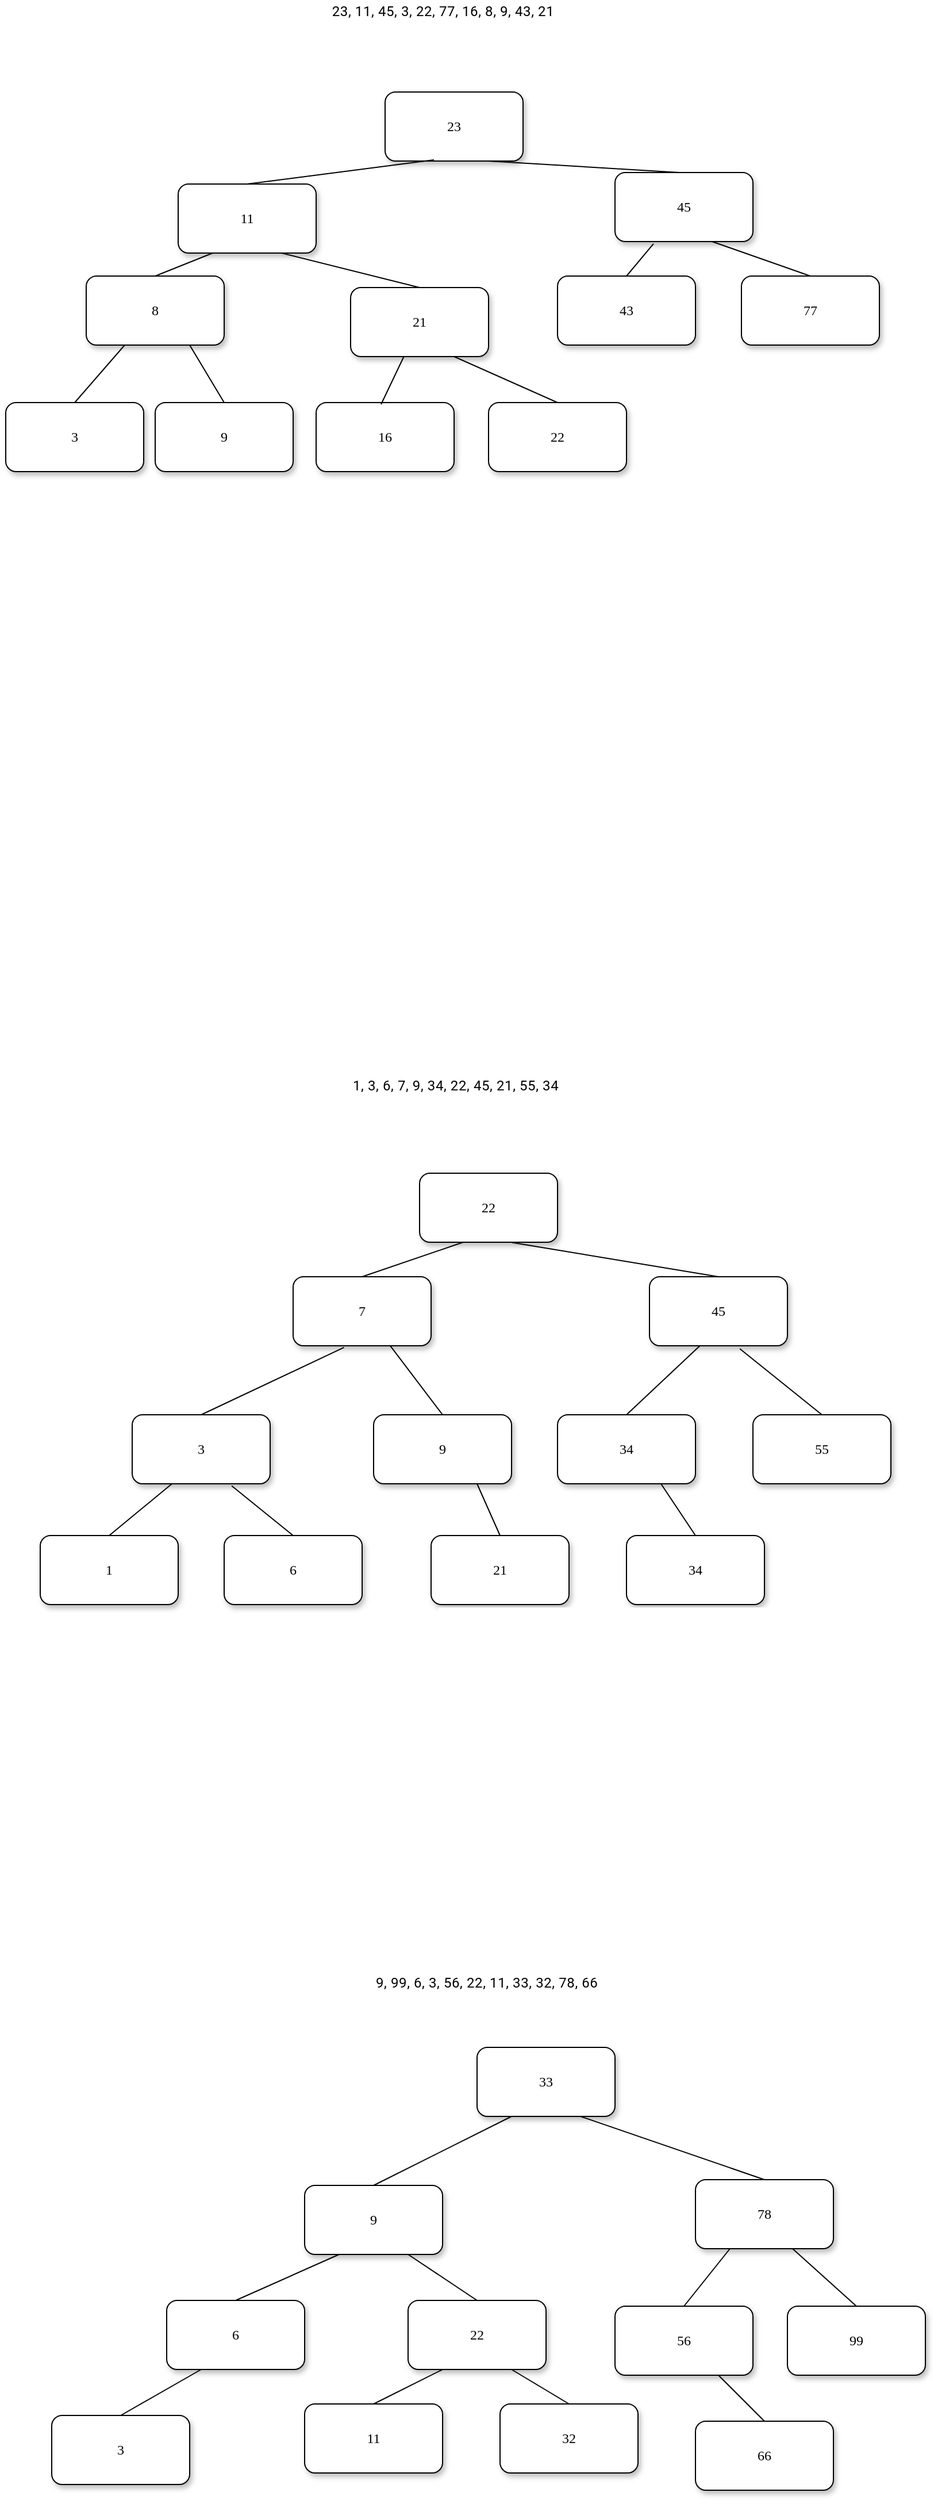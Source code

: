<mxfile version="13.0.3" type="device"><diagram name="Page-1" id="10a91c8b-09ff-31b1-d368-03940ed4cc9e"><mxGraphModel dx="832" dy="1117" grid="1" gridSize="10" guides="1" tooltips="1" connect="1" arrows="1" fold="1" page="1" pageScale="1" pageWidth="1100" pageHeight="850" background="#ffffff" math="0" shadow="0"><root><mxCell id="0"/><mxCell id="1" parent="0"/><mxCell id="2RJZ3jcfPyK_gNpodvBl-1" value="&lt;span style=&quot;font-family: &amp;#34;roboto&amp;#34; , &amp;#34;arial&amp;#34; , sans-serif ; letter-spacing: 0.3px&quot;&gt;23, 11, 45, 3, 22, 77, 16, 8, 9, 43, 21&lt;/span&gt;" style="text;html=1;align=center;verticalAlign=middle;resizable=0;points=[];autosize=1;" vertex="1" parent="1"><mxGeometry x="440" y="50" width="220" height="20" as="geometry"/></mxCell><mxCell id="2RJZ3jcfPyK_gNpodvBl-4" value="&lt;meta charset=&quot;utf-8&quot; style=&quot;&quot;&gt;&lt;span style=&quot;font-family: Roboto, Arial, sans-serif; font-size: 12px; font-style: normal; font-variant-ligatures: normal; font-variant-caps: normal; font-weight: 400; letter-spacing: 0.3px; orphans: 2; text-align: start; text-indent: 0px; text-transform: none; widows: 2; word-spacing: 0px; -webkit-text-stroke-width: 0px; text-decoration-style: initial; text-decoration-color: initial; float: none; display: inline !important;&quot;&gt;1, 3, 6, 7, 9, 34, 22, 45, 21, 55, 34&lt;/span&gt;" style="text;whiteSpace=wrap;html=1;" vertex="1" parent="1"><mxGeometry x="470" y="980" width="220" height="30" as="geometry"/></mxCell><mxCell id="2RJZ3jcfPyK_gNpodvBl-5" value="23" style="whiteSpace=wrap;html=1;rounded=1;shadow=1;labelBackgroundColor=none;strokeWidth=1;fontFamily=Verdana;fontSize=12;align=center;" vertex="1" parent="1"><mxGeometry x="500" y="130" width="120" height="60" as="geometry"/></mxCell><mxCell id="2RJZ3jcfPyK_gNpodvBl-6" value="&lt;meta charset=&quot;utf-8&quot; style=&quot;&quot;&gt;&lt;span style=&quot;font-family: Roboto, Arial, sans-serif; font-size: 12px; font-style: normal; font-variant-ligatures: normal; font-variant-caps: normal; font-weight: 400; letter-spacing: 0.3px; orphans: 2; text-align: start; text-indent: 0px; text-transform: none; widows: 2; word-spacing: 0px; -webkit-text-stroke-width: 0px; text-decoration-style: initial; text-decoration-color: initial; float: none; display: inline !important;&quot;&gt;9, 99, 6, 3, 56, 22, 11, 33, 32, 78, 66&lt;/span&gt;" style="text;whiteSpace=wrap;html=1;" vertex="1" parent="1"><mxGeometry x="490" y="1760" width="230" height="30" as="geometry"/></mxCell><mxCell id="2RJZ3jcfPyK_gNpodvBl-7" value="11" style="whiteSpace=wrap;html=1;rounded=1;shadow=1;labelBackgroundColor=none;strokeWidth=1;fontFamily=Verdana;fontSize=12;align=center;" vertex="1" parent="1"><mxGeometry x="320" y="210" width="120" height="60" as="geometry"/></mxCell><mxCell id="2RJZ3jcfPyK_gNpodvBl-8" value="45" style="whiteSpace=wrap;html=1;rounded=1;shadow=1;labelBackgroundColor=none;strokeWidth=1;fontFamily=Verdana;fontSize=12;align=center;" vertex="1" parent="1"><mxGeometry x="700" y="200" width="120" height="60" as="geometry"/></mxCell><mxCell id="2RJZ3jcfPyK_gNpodvBl-9" value="3" style="whiteSpace=wrap;html=1;rounded=1;shadow=1;labelBackgroundColor=none;strokeWidth=1;fontFamily=Verdana;fontSize=12;align=center;" vertex="1" parent="1"><mxGeometry x="170" y="400" width="120" height="60" as="geometry"/></mxCell><mxCell id="2RJZ3jcfPyK_gNpodvBl-10" value="22" style="whiteSpace=wrap;html=1;rounded=1;shadow=1;labelBackgroundColor=none;strokeWidth=1;fontFamily=Verdana;fontSize=12;align=center;" vertex="1" parent="1"><mxGeometry x="590" y="400" width="120" height="60" as="geometry"/></mxCell><mxCell id="2RJZ3jcfPyK_gNpodvBl-11" value="77" style="whiteSpace=wrap;html=1;rounded=1;shadow=1;labelBackgroundColor=none;strokeWidth=1;fontFamily=Verdana;fontSize=12;align=center;" vertex="1" parent="1"><mxGeometry x="810" y="290" width="120" height="60" as="geometry"/></mxCell><mxCell id="2RJZ3jcfPyK_gNpodvBl-12" value="16" style="whiteSpace=wrap;html=1;rounded=1;shadow=1;labelBackgroundColor=none;strokeWidth=1;fontFamily=Verdana;fontSize=12;align=center;" vertex="1" parent="1"><mxGeometry x="440" y="400" width="120" height="60" as="geometry"/></mxCell><mxCell id="2RJZ3jcfPyK_gNpodvBl-13" value="" style="endArrow=none;html=1;entryX=0.354;entryY=0.983;entryDx=0;entryDy=0;entryPerimeter=0;exitX=0.5;exitY=0;exitDx=0;exitDy=0;" edge="1" parent="1" source="2RJZ3jcfPyK_gNpodvBl-7" target="2RJZ3jcfPyK_gNpodvBl-5"><mxGeometry width="50" height="50" relative="1" as="geometry"><mxPoint x="500" y="350" as="sourcePoint"/><mxPoint x="550" y="300" as="targetPoint"/></mxGeometry></mxCell><mxCell id="2RJZ3jcfPyK_gNpodvBl-14" value="" style="endArrow=none;html=1;entryX=0.5;entryY=0;entryDx=0;entryDy=0;exitX=0.279;exitY=1;exitDx=0;exitDy=0;exitPerimeter=0;" edge="1" parent="1" source="2RJZ3jcfPyK_gNpodvBl-20" target="2RJZ3jcfPyK_gNpodvBl-9"><mxGeometry width="50" height="50" relative="1" as="geometry"><mxPoint x="460" y="220" as="sourcePoint"/><mxPoint x="522.48" y="198.98" as="targetPoint"/></mxGeometry></mxCell><mxCell id="2RJZ3jcfPyK_gNpodvBl-16" value="" style="endArrow=none;html=1;entryX=0.5;entryY=0;entryDx=0;entryDy=0;exitX=0.75;exitY=1;exitDx=0;exitDy=0;" edge="1" parent="1" source="2RJZ3jcfPyK_gNpodvBl-26" target="2RJZ3jcfPyK_gNpodvBl-10"><mxGeometry width="50" height="50" relative="1" as="geometry"><mxPoint x="430" y="280" as="sourcePoint"/><mxPoint x="380" y="310" as="targetPoint"/></mxGeometry></mxCell><mxCell id="2RJZ3jcfPyK_gNpodvBl-17" value="" style="endArrow=none;html=1;entryX=0.388;entryY=0.992;entryDx=0;entryDy=0;exitX=0.471;exitY=0.025;exitDx=0;exitDy=0;exitPerimeter=0;entryPerimeter=0;" edge="1" parent="1" source="2RJZ3jcfPyK_gNpodvBl-12" target="2RJZ3jcfPyK_gNpodvBl-26"><mxGeometry width="50" height="50" relative="1" as="geometry"><mxPoint x="490" y="280" as="sourcePoint"/><mxPoint x="530" y="310" as="targetPoint"/></mxGeometry></mxCell><mxCell id="2RJZ3jcfPyK_gNpodvBl-18" value="" style="endArrow=none;html=1;entryX=0.5;entryY=0;entryDx=0;entryDy=0;exitX=0.704;exitY=1;exitDx=0;exitDy=0;exitPerimeter=0;" edge="1" parent="1" source="2RJZ3jcfPyK_gNpodvBl-8" target="2RJZ3jcfPyK_gNpodvBl-11"><mxGeometry width="50" height="50" relative="1" as="geometry"><mxPoint x="486.52" y="411.5" as="sourcePoint"/><mxPoint x="530" y="370" as="targetPoint"/></mxGeometry></mxCell><mxCell id="2RJZ3jcfPyK_gNpodvBl-19" value="" style="endArrow=none;html=1;entryX=0.467;entryY=0;entryDx=0;entryDy=0;exitX=0.75;exitY=1;exitDx=0;exitDy=0;entryPerimeter=0;" edge="1" parent="1" source="2RJZ3jcfPyK_gNpodvBl-5" target="2RJZ3jcfPyK_gNpodvBl-8"><mxGeometry width="50" height="50" relative="1" as="geometry"><mxPoint x="630" y="280" as="sourcePoint"/><mxPoint x="710" y="310" as="targetPoint"/></mxGeometry></mxCell><mxCell id="2RJZ3jcfPyK_gNpodvBl-20" value="8" style="whiteSpace=wrap;html=1;rounded=1;shadow=1;labelBackgroundColor=none;strokeWidth=1;fontFamily=Verdana;fontSize=12;align=center;" vertex="1" parent="1"><mxGeometry x="240" y="290" width="120" height="60" as="geometry"/></mxCell><mxCell id="2RJZ3jcfPyK_gNpodvBl-21" value="" style="endArrow=none;html=1;entryX=0.25;entryY=1;entryDx=0;entryDy=0;exitX=0.5;exitY=0;exitDx=0;exitDy=0;" edge="1" parent="1" source="2RJZ3jcfPyK_gNpodvBl-20" target="2RJZ3jcfPyK_gNpodvBl-7"><mxGeometry width="50" height="50" relative="1" as="geometry"><mxPoint x="486.52" y="411.5" as="sourcePoint"/><mxPoint x="510" y="370" as="targetPoint"/></mxGeometry></mxCell><mxCell id="2RJZ3jcfPyK_gNpodvBl-22" value="9" style="whiteSpace=wrap;html=1;rounded=1;shadow=1;labelBackgroundColor=none;strokeWidth=1;fontFamily=Verdana;fontSize=12;align=center;" vertex="1" parent="1"><mxGeometry x="300" y="400" width="120" height="60" as="geometry"/></mxCell><mxCell id="2RJZ3jcfPyK_gNpodvBl-23" value="" style="endArrow=none;html=1;entryX=0.5;entryY=0;entryDx=0;entryDy=0;exitX=0.75;exitY=1;exitDx=0;exitDy=0;" edge="1" parent="1" source="2RJZ3jcfPyK_gNpodvBl-20" target="2RJZ3jcfPyK_gNpodvBl-22"><mxGeometry width="50" height="50" relative="1" as="geometry"><mxPoint x="350" y="410" as="sourcePoint"/><mxPoint x="340" y="370" as="targetPoint"/></mxGeometry></mxCell><mxCell id="2RJZ3jcfPyK_gNpodvBl-24" value="43" style="whiteSpace=wrap;html=1;rounded=1;shadow=1;labelBackgroundColor=none;strokeWidth=1;fontFamily=Verdana;fontSize=12;align=center;" vertex="1" parent="1"><mxGeometry x="650" y="290" width="120" height="60" as="geometry"/></mxCell><mxCell id="2RJZ3jcfPyK_gNpodvBl-25" value="" style="endArrow=none;html=1;entryX=0.5;entryY=0;entryDx=0;entryDy=0;exitX=0.279;exitY=1.033;exitDx=0;exitDy=0;exitPerimeter=0;" edge="1" parent="1" source="2RJZ3jcfPyK_gNpodvBl-8" target="2RJZ3jcfPyK_gNpodvBl-24"><mxGeometry width="50" height="50" relative="1" as="geometry"><mxPoint x="804.48" y="270" as="sourcePoint"/><mxPoint x="880" y="300" as="targetPoint"/></mxGeometry></mxCell><mxCell id="2RJZ3jcfPyK_gNpodvBl-26" value="21" style="whiteSpace=wrap;html=1;rounded=1;shadow=1;labelBackgroundColor=none;strokeWidth=1;fontFamily=Verdana;fontSize=12;align=center;" vertex="1" parent="1"><mxGeometry x="470" y="300" width="120" height="60" as="geometry"/></mxCell><mxCell id="2RJZ3jcfPyK_gNpodvBl-27" value="" style="endArrow=none;html=1;entryX=0.5;entryY=0;entryDx=0;entryDy=0;exitX=0.75;exitY=1;exitDx=0;exitDy=0;" edge="1" parent="1" source="2RJZ3jcfPyK_gNpodvBl-7" target="2RJZ3jcfPyK_gNpodvBl-26"><mxGeometry width="50" height="50" relative="1" as="geometry"><mxPoint x="506.52" y="411.5" as="sourcePoint"/><mxPoint x="560" y="370" as="targetPoint"/></mxGeometry></mxCell><mxCell id="2RJZ3jcfPyK_gNpodvBl-28" value="1" style="whiteSpace=wrap;html=1;rounded=1;shadow=1;labelBackgroundColor=none;strokeWidth=1;fontFamily=Verdana;fontSize=12;align=center;" vertex="1" parent="1"><mxGeometry x="200" y="1385" width="120" height="60" as="geometry"/></mxCell><mxCell id="2RJZ3jcfPyK_gNpodvBl-29" value="3" style="whiteSpace=wrap;html=1;rounded=1;shadow=1;labelBackgroundColor=none;strokeWidth=1;fontFamily=Verdana;fontSize=12;align=center;" vertex="1" parent="1"><mxGeometry x="280" y="1280" width="120" height="60" as="geometry"/></mxCell><mxCell id="2RJZ3jcfPyK_gNpodvBl-30" value="6" style="whiteSpace=wrap;html=1;rounded=1;shadow=1;labelBackgroundColor=none;strokeWidth=1;fontFamily=Verdana;fontSize=12;align=center;" vertex="1" parent="1"><mxGeometry x="360" y="1385" width="120" height="60" as="geometry"/></mxCell><mxCell id="2RJZ3jcfPyK_gNpodvBl-32" value="9" style="whiteSpace=wrap;html=1;rounded=1;shadow=1;labelBackgroundColor=none;strokeWidth=1;fontFamily=Verdana;fontSize=12;align=center;" vertex="1" parent="1"><mxGeometry x="490" y="1280" width="120" height="60" as="geometry"/></mxCell><mxCell id="2RJZ3jcfPyK_gNpodvBl-35" value="" style="endArrow=none;html=1;entryX=0.288;entryY=1;entryDx=0;entryDy=0;entryPerimeter=0;exitX=0.5;exitY=0;exitDx=0;exitDy=0;" edge="1" parent="1" source="2RJZ3jcfPyK_gNpodvBl-28" target="2RJZ3jcfPyK_gNpodvBl-29"><mxGeometry width="50" height="50" relative="1" as="geometry"><mxPoint x="570" y="1140" as="sourcePoint"/><mxPoint x="620" y="1090" as="targetPoint"/></mxGeometry></mxCell><mxCell id="2RJZ3jcfPyK_gNpodvBl-37" value="7" style="whiteSpace=wrap;html=1;rounded=1;shadow=1;labelBackgroundColor=none;strokeWidth=1;fontFamily=Verdana;fontSize=12;align=center;" vertex="1" parent="1"><mxGeometry x="420" y="1160" width="120" height="60" as="geometry"/></mxCell><mxCell id="2RJZ3jcfPyK_gNpodvBl-38" value="" style="endArrow=none;html=1;entryX=0.721;entryY=1.029;entryDx=0;entryDy=0;entryPerimeter=0;exitX=0.5;exitY=0;exitDx=0;exitDy=0;" edge="1" parent="1" source="2RJZ3jcfPyK_gNpodvBl-30" target="2RJZ3jcfPyK_gNpodvBl-29"><mxGeometry width="50" height="50" relative="1" as="geometry"><mxPoint x="450" y="1150" as="sourcePoint"/><mxPoint x="544.56" y="1100" as="targetPoint"/></mxGeometry></mxCell><mxCell id="2RJZ3jcfPyK_gNpodvBl-39" value="" style="endArrow=none;html=1;entryX=0.5;entryY=0;entryDx=0;entryDy=0;exitX=0.369;exitY=1.024;exitDx=0;exitDy=0;exitPerimeter=0;" edge="1" parent="1" source="2RJZ3jcfPyK_gNpodvBl-37" target="2RJZ3jcfPyK_gNpodvBl-29"><mxGeometry width="50" height="50" relative="1" as="geometry"><mxPoint x="690" y="1150" as="sourcePoint"/><mxPoint x="596.52" y="1101.74" as="targetPoint"/></mxGeometry></mxCell><mxCell id="2RJZ3jcfPyK_gNpodvBl-40" value="" style="endArrow=none;html=1;entryX=0.331;entryY=0.99;entryDx=0;entryDy=0;exitX=0.5;exitY=0;exitDx=0;exitDy=0;entryPerimeter=0;" edge="1" parent="1" source="2RJZ3jcfPyK_gNpodvBl-37" target="2RJZ3jcfPyK_gNpodvBl-43"><mxGeometry width="50" height="50" relative="1" as="geometry"><mxPoint x="674.28" y="1211.44" as="sourcePoint"/><mxPoint x="610" y="1255" as="targetPoint"/></mxGeometry></mxCell><mxCell id="2RJZ3jcfPyK_gNpodvBl-41" value="34" style="whiteSpace=wrap;html=1;rounded=1;shadow=1;labelBackgroundColor=none;strokeWidth=1;fontFamily=Verdana;fontSize=12;align=center;" vertex="1" parent="1"><mxGeometry x="650" y="1280" width="120" height="60" as="geometry"/></mxCell><mxCell id="2RJZ3jcfPyK_gNpodvBl-42" value="" style="endArrow=none;html=1;entryX=0.5;entryY=0;entryDx=0;entryDy=0;exitX=0.702;exitY=0.995;exitDx=0;exitDy=0;exitPerimeter=0;" edge="1" parent="1" source="2RJZ3jcfPyK_gNpodvBl-37" target="2RJZ3jcfPyK_gNpodvBl-32"><mxGeometry width="50" height="50" relative="1" as="geometry"><mxPoint x="712.56" y="1211.98" as="sourcePoint"/><mxPoint x="780" y="1250" as="targetPoint"/></mxGeometry></mxCell><mxCell id="2RJZ3jcfPyK_gNpodvBl-43" value="22" style="whiteSpace=wrap;html=1;rounded=1;shadow=1;labelBackgroundColor=none;strokeWidth=1;fontFamily=Verdana;fontSize=12;align=center;" vertex="1" parent="1"><mxGeometry x="530" y="1070" width="120" height="60" as="geometry"/></mxCell><mxCell id="2RJZ3jcfPyK_gNpodvBl-44" value="" style="endArrow=none;html=1;entryX=0.371;entryY=0.99;entryDx=0;entryDy=0;exitX=0.5;exitY=0;exitDx=0;exitDy=0;entryPerimeter=0;" edge="1" parent="1" source="2RJZ3jcfPyK_gNpodvBl-41" target="2RJZ3jcfPyK_gNpodvBl-45"><mxGeometry width="50" height="50" relative="1" as="geometry"><mxPoint x="860" y="1270" as="sourcePoint"/><mxPoint x="800" y="1190" as="targetPoint"/></mxGeometry></mxCell><mxCell id="2RJZ3jcfPyK_gNpodvBl-45" value="45" style="whiteSpace=wrap;html=1;rounded=1;shadow=1;labelBackgroundColor=none;strokeWidth=1;fontFamily=Verdana;fontSize=12;align=center;" vertex="1" parent="1"><mxGeometry x="730" y="1160" width="120" height="60" as="geometry"/></mxCell><mxCell id="2RJZ3jcfPyK_gNpodvBl-46" value="21" style="whiteSpace=wrap;html=1;rounded=1;shadow=1;labelBackgroundColor=none;strokeWidth=1;fontFamily=Verdana;fontSize=12;align=center;" vertex="1" parent="1"><mxGeometry x="540" y="1385" width="120" height="60" as="geometry"/></mxCell><mxCell id="2RJZ3jcfPyK_gNpodvBl-47" value="" style="endArrow=none;html=1;entryX=0.75;entryY=1;entryDx=0;entryDy=0;exitX=0.5;exitY=0;exitDx=0;exitDy=0;" edge="1" parent="1" source="2RJZ3jcfPyK_gNpodvBl-46" target="2RJZ3jcfPyK_gNpodvBl-32"><mxGeometry width="50" height="50" relative="1" as="geometry"><mxPoint x="800" y="1190" as="sourcePoint"/><mxPoint x="750" y="1270" as="targetPoint"/></mxGeometry></mxCell><mxCell id="2RJZ3jcfPyK_gNpodvBl-48" value="" style="endArrow=none;html=1;entryX=0.5;entryY=0;entryDx=0;entryDy=0;exitX=0.671;exitY=1.005;exitDx=0;exitDy=0;exitPerimeter=0;" edge="1" parent="1" source="2RJZ3jcfPyK_gNpodvBl-43" target="2RJZ3jcfPyK_gNpodvBl-45"><mxGeometry width="50" height="50" relative="1" as="geometry"><mxPoint x="800" y="1370" as="sourcePoint"/><mxPoint x="780" y="1330" as="targetPoint"/></mxGeometry></mxCell><mxCell id="2RJZ3jcfPyK_gNpodvBl-49" value="55" style="whiteSpace=wrap;html=1;rounded=1;shadow=1;labelBackgroundColor=none;strokeWidth=1;fontFamily=Verdana;fontSize=12;align=center;" vertex="1" parent="1"><mxGeometry x="820" y="1280" width="120" height="60" as="geometry"/></mxCell><mxCell id="2RJZ3jcfPyK_gNpodvBl-50" value="" style="endArrow=none;html=1;entryX=0.655;entryY=1.043;entryDx=0;entryDy=0;exitX=0.5;exitY=0;exitDx=0;exitDy=0;entryPerimeter=0;" edge="1" parent="1" source="2RJZ3jcfPyK_gNpodvBl-49" target="2RJZ3jcfPyK_gNpodvBl-45"><mxGeometry width="50" height="50" relative="1" as="geometry"><mxPoint x="950" y="1330" as="sourcePoint"/><mxPoint x="990" y="1370" as="targetPoint"/></mxGeometry></mxCell><mxCell id="2RJZ3jcfPyK_gNpodvBl-51" value="34" style="whiteSpace=wrap;html=1;rounded=1;shadow=1;labelBackgroundColor=none;strokeWidth=1;fontFamily=Verdana;fontSize=12;align=center;" vertex="1" parent="1"><mxGeometry x="710" y="1385" width="120" height="60" as="geometry"/></mxCell><mxCell id="2RJZ3jcfPyK_gNpodvBl-52" value="" style="endArrow=none;html=1;entryX=0.5;entryY=0;entryDx=0;entryDy=0;exitX=0.75;exitY=1;exitDx=0;exitDy=0;" edge="1" parent="1" source="2RJZ3jcfPyK_gNpodvBl-41" target="2RJZ3jcfPyK_gNpodvBl-51"><mxGeometry width="50" height="50" relative="1" as="geometry"><mxPoint x="890" y="1320" as="sourcePoint"/><mxPoint x="904.52" y="1279.4" as="targetPoint"/></mxGeometry></mxCell><mxCell id="2RJZ3jcfPyK_gNpodvBl-54" value="9" style="whiteSpace=wrap;html=1;rounded=1;shadow=1;labelBackgroundColor=none;strokeWidth=1;fontFamily=Verdana;fontSize=12;align=center;" vertex="1" parent="1"><mxGeometry x="430" y="1950" width="120" height="60" as="geometry"/></mxCell><mxCell id="2RJZ3jcfPyK_gNpodvBl-55" value="99" style="whiteSpace=wrap;html=1;rounded=1;shadow=1;labelBackgroundColor=none;strokeWidth=1;fontFamily=Verdana;fontSize=12;align=center;" vertex="1" parent="1"><mxGeometry x="850" y="2055" width="120" height="60" as="geometry"/></mxCell><mxCell id="2RJZ3jcfPyK_gNpodvBl-56" value="6" style="whiteSpace=wrap;html=1;rounded=1;shadow=1;labelBackgroundColor=none;strokeWidth=1;fontFamily=Verdana;fontSize=12;align=center;" vertex="1" parent="1"><mxGeometry x="310" y="2050" width="120" height="60" as="geometry"/></mxCell><mxCell id="2RJZ3jcfPyK_gNpodvBl-57" value="3" style="whiteSpace=wrap;html=1;rounded=1;shadow=1;labelBackgroundColor=none;strokeWidth=1;fontFamily=Verdana;fontSize=12;align=center;" vertex="1" parent="1"><mxGeometry x="210" y="2150" width="120" height="60" as="geometry"/></mxCell><mxCell id="2RJZ3jcfPyK_gNpodvBl-58" value="56" style="whiteSpace=wrap;html=1;rounded=1;shadow=1;labelBackgroundColor=none;strokeWidth=1;fontFamily=Verdana;fontSize=12;align=center;" vertex="1" parent="1"><mxGeometry x="700" y="2055" width="120" height="60" as="geometry"/></mxCell><mxCell id="2RJZ3jcfPyK_gNpodvBl-59" value="22" style="whiteSpace=wrap;html=1;rounded=1;shadow=1;labelBackgroundColor=none;strokeWidth=1;fontFamily=Verdana;fontSize=12;align=center;" vertex="1" parent="1"><mxGeometry x="520" y="2050" width="120" height="60" as="geometry"/></mxCell><mxCell id="2RJZ3jcfPyK_gNpodvBl-60" value="11" style="whiteSpace=wrap;html=1;rounded=1;shadow=1;labelBackgroundColor=none;strokeWidth=1;fontFamily=Verdana;fontSize=12;align=center;" vertex="1" parent="1"><mxGeometry x="430" y="2140" width="120" height="60" as="geometry"/></mxCell><mxCell id="2RJZ3jcfPyK_gNpodvBl-61" value="33" style="whiteSpace=wrap;html=1;rounded=1;shadow=1;labelBackgroundColor=none;strokeWidth=1;fontFamily=Verdana;fontSize=12;align=center;" vertex="1" parent="1"><mxGeometry x="580" y="1830" width="120" height="60" as="geometry"/></mxCell><mxCell id="2RJZ3jcfPyK_gNpodvBl-65" value="" style="endArrow=none;html=1;entryX=0.25;entryY=1;entryDx=0;entryDy=0;exitX=0.5;exitY=0;exitDx=0;exitDy=0;" edge="1" parent="1" source="2RJZ3jcfPyK_gNpodvBl-56" target="2RJZ3jcfPyK_gNpodvBl-54"><mxGeometry width="50" height="50" relative="1" as="geometry"><mxPoint x="560" y="1960" as="sourcePoint"/><mxPoint x="540.0" y="1915" as="targetPoint"/></mxGeometry></mxCell><mxCell id="2RJZ3jcfPyK_gNpodvBl-66" value="" style="endArrow=none;html=1;entryX=0.25;entryY=1;entryDx=0;entryDy=0;exitX=0.5;exitY=0;exitDx=0;exitDy=0;" edge="1" parent="1" source="2RJZ3jcfPyK_gNpodvBl-57" target="2RJZ3jcfPyK_gNpodvBl-56"><mxGeometry width="50" height="50" relative="1" as="geometry"><mxPoint x="480" y="1950" as="sourcePoint"/><mxPoint x="570" y="1910" as="targetPoint"/></mxGeometry></mxCell><mxCell id="2RJZ3jcfPyK_gNpodvBl-67" value="" style="endArrow=none;html=1;entryX=0.75;entryY=1;entryDx=0;entryDy=0;exitX=0.5;exitY=0;exitDx=0;exitDy=0;" edge="1" parent="1" source="2RJZ3jcfPyK_gNpodvBl-77" target="2RJZ3jcfPyK_gNpodvBl-61"><mxGeometry width="50" height="50" relative="1" as="geometry"><mxPoint x="380" y="2050" as="sourcePoint"/><mxPoint x="450" y="2010" as="targetPoint"/></mxGeometry></mxCell><mxCell id="2RJZ3jcfPyK_gNpodvBl-68" value="" style="endArrow=none;html=1;entryX=0.5;entryY=0;entryDx=0;entryDy=0;exitX=0.25;exitY=1;exitDx=0;exitDy=0;" edge="1" parent="1" source="2RJZ3jcfPyK_gNpodvBl-61" target="2RJZ3jcfPyK_gNpodvBl-54"><mxGeometry width="50" height="50" relative="1" as="geometry"><mxPoint x="750" y="1950" as="sourcePoint"/><mxPoint x="630.0" y="1910" as="targetPoint"/></mxGeometry></mxCell><mxCell id="2RJZ3jcfPyK_gNpodvBl-69" value="" style="endArrow=none;html=1;entryX=0.5;entryY=0;entryDx=0;entryDy=0;exitX=0.25;exitY=1;exitDx=0;exitDy=0;" edge="1" parent="1" source="2RJZ3jcfPyK_gNpodvBl-59" target="2RJZ3jcfPyK_gNpodvBl-60"><mxGeometry width="50" height="50" relative="1" as="geometry"><mxPoint x="729.0" y="2012.34" as="sourcePoint"/><mxPoint x="660" y="2050" as="targetPoint"/></mxGeometry></mxCell><mxCell id="2RJZ3jcfPyK_gNpodvBl-70" value="" style="endArrow=none;html=1;entryX=0.5;entryY=0;entryDx=0;entryDy=0;exitX=0.75;exitY=1;exitDx=0;exitDy=0;" edge="1" parent="1" source="2RJZ3jcfPyK_gNpodvBl-54" target="2RJZ3jcfPyK_gNpodvBl-59"><mxGeometry width="50" height="50" relative="1" as="geometry"><mxPoint x="630" y="2110" as="sourcePoint"/><mxPoint x="560" y="2150" as="targetPoint"/></mxGeometry></mxCell><mxCell id="2RJZ3jcfPyK_gNpodvBl-71" value="" style="endArrow=none;html=1;entryX=0.5;entryY=0;entryDx=0;entryDy=0;exitX=0.69;exitY=0.975;exitDx=0;exitDy=0;exitPerimeter=0;" edge="1" parent="1" source="2RJZ3jcfPyK_gNpodvBl-77" target="2RJZ3jcfPyK_gNpodvBl-55"><mxGeometry width="50" height="50" relative="1" as="geometry"><mxPoint x="690" y="2110" as="sourcePoint"/><mxPoint x="740" y="2150" as="targetPoint"/></mxGeometry></mxCell><mxCell id="2RJZ3jcfPyK_gNpodvBl-72" value="32" style="whiteSpace=wrap;html=1;rounded=1;shadow=1;labelBackgroundColor=none;strokeWidth=1;fontFamily=Verdana;fontSize=12;align=center;" vertex="1" parent="1"><mxGeometry x="600" y="2140" width="120" height="60" as="geometry"/></mxCell><mxCell id="2RJZ3jcfPyK_gNpodvBl-73" value="" style="endArrow=none;html=1;entryX=0.75;entryY=1;entryDx=0;entryDy=0;exitX=0.5;exitY=0;exitDx=0;exitDy=0;" edge="1" parent="1" source="2RJZ3jcfPyK_gNpodvBl-72" target="2RJZ3jcfPyK_gNpodvBl-59"><mxGeometry width="50" height="50" relative="1" as="geometry"><mxPoint x="690" y="2110" as="sourcePoint"/><mxPoint x="740" y="2150" as="targetPoint"/></mxGeometry></mxCell><mxCell id="2RJZ3jcfPyK_gNpodvBl-77" value="78" style="whiteSpace=wrap;html=1;rounded=1;shadow=1;labelBackgroundColor=none;strokeWidth=1;fontFamily=Verdana;fontSize=12;align=center;" vertex="1" parent="1"><mxGeometry x="770" y="1945" width="120" height="60" as="geometry"/></mxCell><mxCell id="2RJZ3jcfPyK_gNpodvBl-78" value="" style="endArrow=none;html=1;entryX=0.5;entryY=0;entryDx=0;entryDy=0;exitX=0.25;exitY=1;exitDx=0;exitDy=0;" edge="1" parent="1" source="2RJZ3jcfPyK_gNpodvBl-77" target="2RJZ3jcfPyK_gNpodvBl-58"><mxGeometry width="50" height="50" relative="1" as="geometry"><mxPoint x="982.8" y="2098.5" as="sourcePoint"/><mxPoint x="1040.0" y="2150" as="targetPoint"/></mxGeometry></mxCell><mxCell id="2RJZ3jcfPyK_gNpodvBl-79" value="66" style="whiteSpace=wrap;html=1;rounded=1;shadow=1;labelBackgroundColor=none;strokeWidth=1;fontFamily=Verdana;fontSize=12;align=center;" vertex="1" parent="1"><mxGeometry x="770" y="2155" width="120" height="60" as="geometry"/></mxCell><mxCell id="2RJZ3jcfPyK_gNpodvBl-80" value="" style="endArrow=none;html=1;entryX=0.75;entryY=1;entryDx=0;entryDy=0;exitX=0.5;exitY=0;exitDx=0;exitDy=0;" edge="1" parent="1" source="2RJZ3jcfPyK_gNpodvBl-79" target="2RJZ3jcfPyK_gNpodvBl-58"><mxGeometry width="50" height="50" relative="1" as="geometry"><mxPoint x="930.0" y="2100" as="sourcePoint"/><mxPoint x="890.0" y="2150" as="targetPoint"/></mxGeometry></mxCell></root></mxGraphModel></diagram></mxfile>
